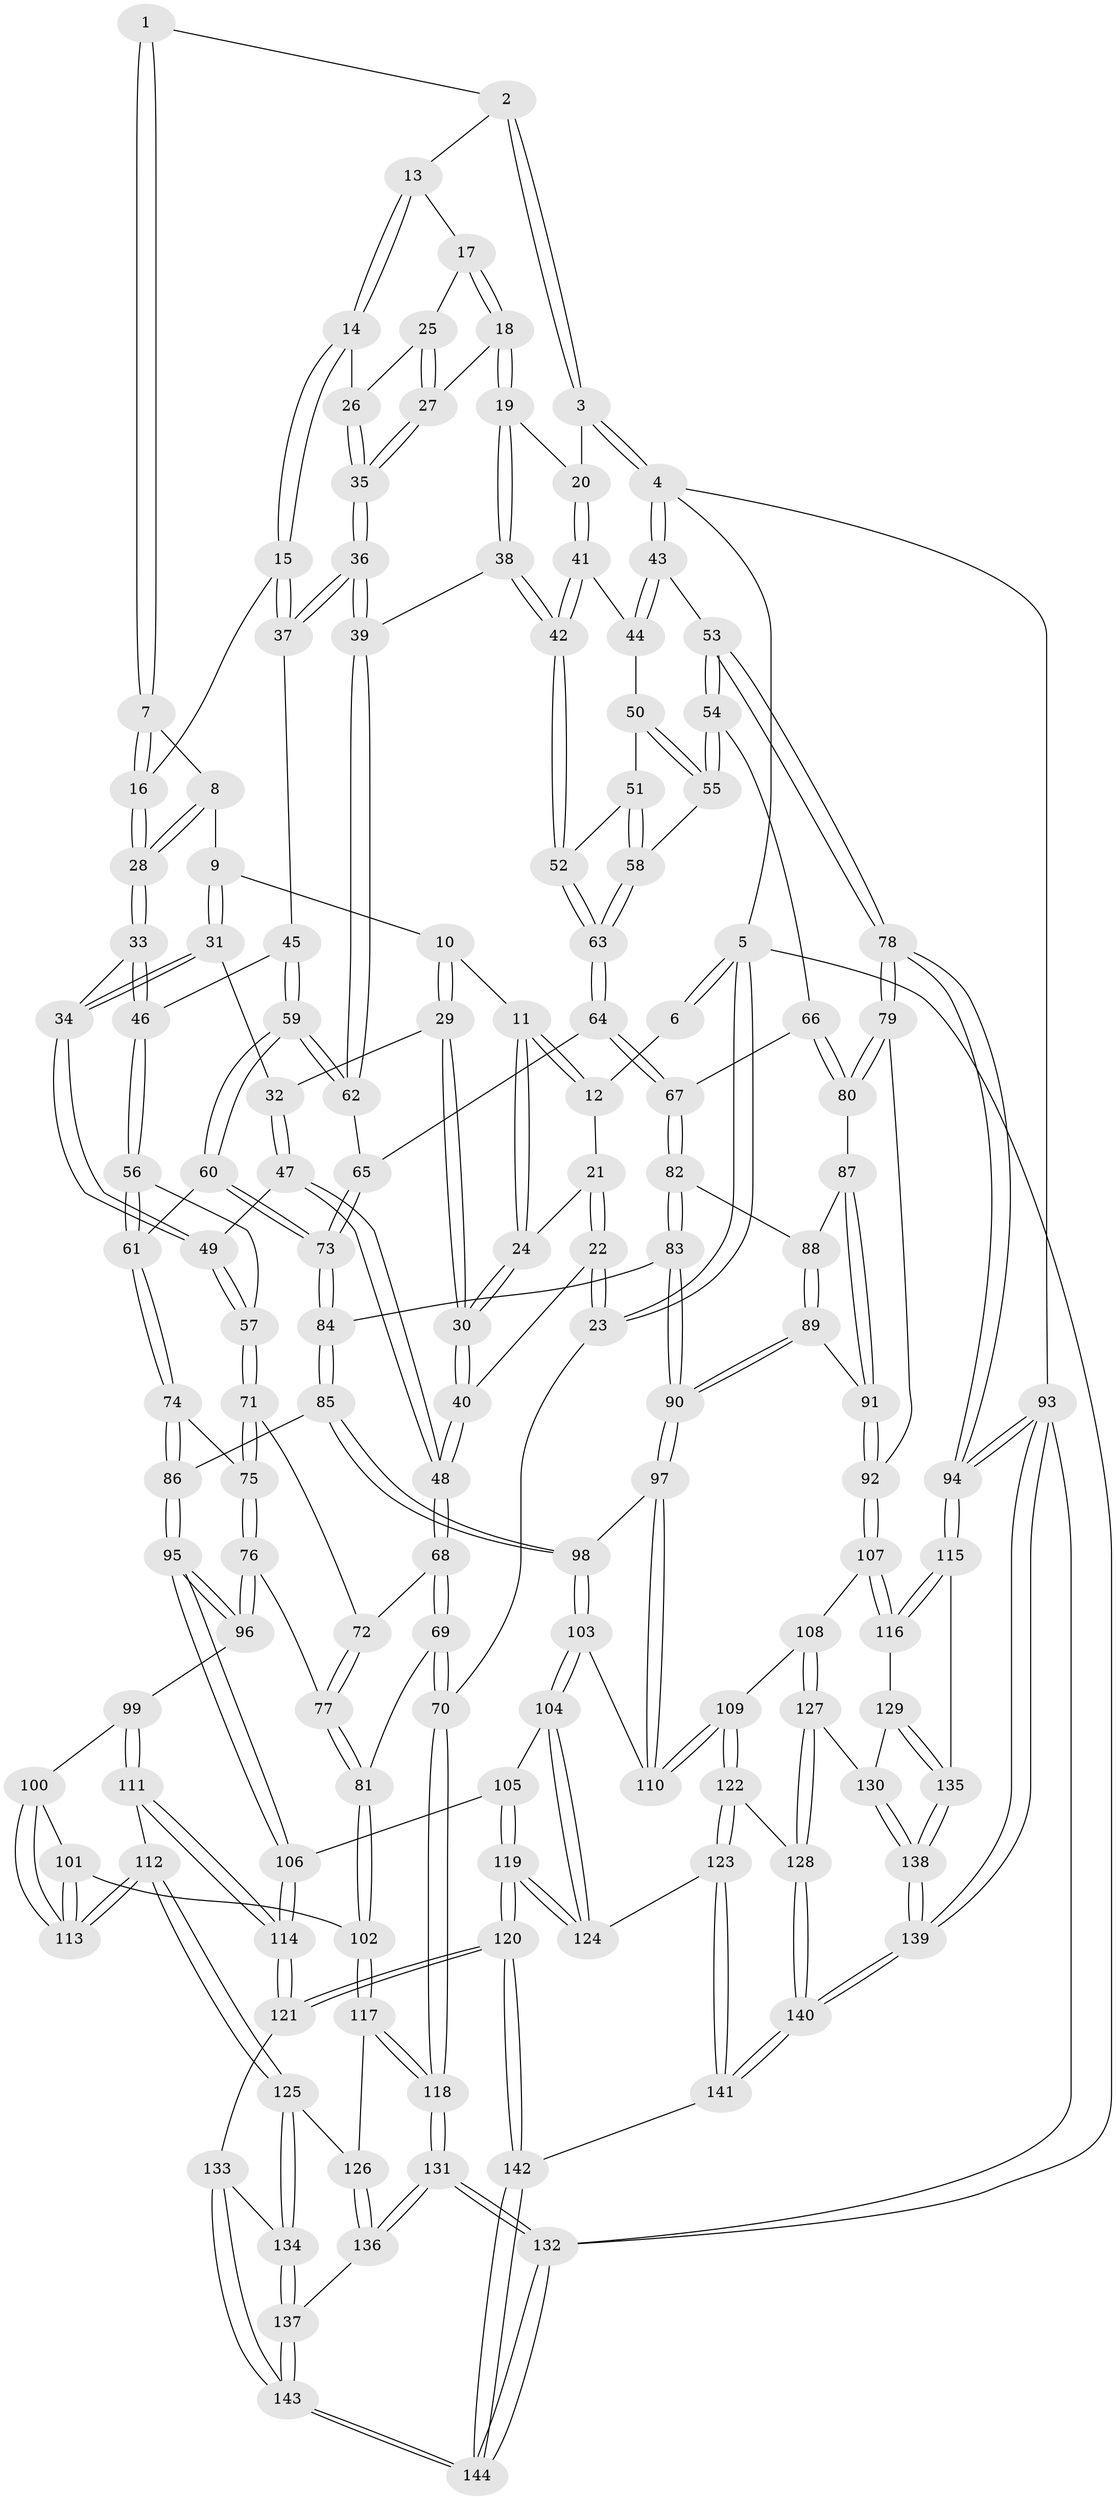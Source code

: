 // coarse degree distribution, {3: 0.10112359550561797, 4: 0.42696629213483145, 7: 0.011235955056179775, 5: 0.38202247191011235, 6: 0.07865168539325842}
// Generated by graph-tools (version 1.1) at 2025/42/03/06/25 10:42:30]
// undirected, 144 vertices, 357 edges
graph export_dot {
graph [start="1"]
  node [color=gray90,style=filled];
  1 [pos="+0.43690929623775104+0"];
  2 [pos="+0.5619768366282231+0"];
  3 [pos="+0.8358462512205604+0"];
  4 [pos="+1+0"];
  5 [pos="+0+0"];
  6 [pos="+0.053947108840958206+0"];
  7 [pos="+0.4310243349826391+0"];
  8 [pos="+0.3354921581563942+0.01986835432836629"];
  9 [pos="+0.2572806940134885+0.07442255184281263"];
  10 [pos="+0.2019958970287434+0.0647280487968885"];
  11 [pos="+0.2002435797443766+0.06413820305672362"];
  12 [pos="+0.14649126365292361+0.003577376956026169"];
  13 [pos="+0.5732266362330014+0"];
  14 [pos="+0.5519656181409156+0.07614814195932942"];
  15 [pos="+0.4981085122693351+0.14872573339182857"];
  16 [pos="+0.4668344189722492+0.1398647308806361"];
  17 [pos="+0.6224849845728182+0.07767006846250231"];
  18 [pos="+0.7040421242814688+0.11260019450406024"];
  19 [pos="+0.7688813558649731+0.0928432733525033"];
  20 [pos="+0.7878366186496367+0.08379805661918756"];
  21 [pos="+0.10160094622113226+0.06100642749490079"];
  22 [pos="+0+0.17691602391877623"];
  23 [pos="+0+0.15202970793224263"];
  24 [pos="+0.1301249259078273+0.15763003783751262"];
  25 [pos="+0.6164926408278657+0.09200971914785684"];
  26 [pos="+0.597705846253506+0.12132092167609265"];
  27 [pos="+0.6557805821132155+0.14784852223439665"];
  28 [pos="+0.3921878214086796+0.1690120578280483"];
  29 [pos="+0.20242748248621947+0.20881241566013092"];
  30 [pos="+0.11242805652338887+0.21208451738814382"];
  31 [pos="+0.278222622527125+0.19762328535642704"];
  32 [pos="+0.23789492253239092+0.21292644022296295"];
  33 [pos="+0.36685863802597934+0.20640904999261217"];
  34 [pos="+0.32889973218155966+0.2126653159398791"];
  35 [pos="+0.6054937773308595+0.19131684860540574"];
  36 [pos="+0.583932577996415+0.23118750936829233"];
  37 [pos="+0.5759906165010577+0.2289335215758706"];
  38 [pos="+0.6507866326876265+0.26910746659313"];
  39 [pos="+0.6100302283966115+0.2648338100659578"];
  40 [pos="+0.059989643800474+0.2429095528284793"];
  41 [pos="+0.7948095352838098+0.09803763176608254"];
  42 [pos="+0.7225015994700573+0.2911985959728251"];
  43 [pos="+1+0.17658611036959868"];
  44 [pos="+0.8803769358592903+0.19250414273801336"];
  45 [pos="+0.46242800831783154+0.28013412446826824"];
  46 [pos="+0.40566336761913846+0.2581726025810655"];
  47 [pos="+0.22727686289927984+0.3716282838185272"];
  48 [pos="+0.1327279225491826+0.3868767298360546"];
  49 [pos="+0.28915862261388015+0.3864818481229645"];
  50 [pos="+0.8789234640649257+0.19658562563125762"];
  51 [pos="+0.8416240077560284+0.24834148012255214"];
  52 [pos="+0.7385818742227557+0.3052738559258351"];
  53 [pos="+1+0.35689829267921014"];
  54 [pos="+1+0.39891764358231124"];
  55 [pos="+0.9241231341199724+0.35303186806097386"];
  56 [pos="+0.3562635936436603+0.40888345865524056"];
  57 [pos="+0.3182342173779654+0.40860845451980216"];
  58 [pos="+0.8633748655004188+0.34485811041957415"];
  59 [pos="+0.47816474299586875+0.42584390713598747"];
  60 [pos="+0.4585755584339639+0.44717599709935213"];
  61 [pos="+0.4557824689406488+0.4489414809898517"];
  62 [pos="+0.5787209384690298+0.38092083459331244"];
  63 [pos="+0.7655659033707197+0.38548012614368443"];
  64 [pos="+0.7560159564137149+0.4394036384796643"];
  65 [pos="+0.6398968823388336+0.42942199260861974"];
  66 [pos="+0.9407059665647958+0.4504686732002377"];
  67 [pos="+0.7672836295550809+0.46177455117339644"];
  68 [pos="+0.11167033544702401+0.4366751797270188"];
  69 [pos="+0+0.5969851329193994"];
  70 [pos="+0+0.6069977822754954"];
  71 [pos="+0.3062607381687767+0.44038704096351583"];
  72 [pos="+0.21974518561280085+0.49964785793698685"];
  73 [pos="+0.6049236117330801+0.5215900442593977"];
  74 [pos="+0.4446780124864217+0.5796303010345994"];
  75 [pos="+0.2947750310133927+0.5792157466927249"];
  76 [pos="+0.25657106469265645+0.6052624785805025"];
  77 [pos="+0.24929592903818035+0.6041863801450409"];
  78 [pos="+1+0.5828672858566813"];
  79 [pos="+0.9709008945274942+0.6114030293783492"];
  80 [pos="+0.9193717560829293+0.5586988619782366"];
  81 [pos="+0.05604974068725342+0.635608662228467"];
  82 [pos="+0.7655142004188265+0.492047013442196"];
  83 [pos="+0.6568557335166625+0.5918644957902145"];
  84 [pos="+0.6259136140367999+0.598496411653107"];
  85 [pos="+0.5871009898843943+0.6368710372464499"];
  86 [pos="+0.45102128363046334+0.5907598865629388"];
  87 [pos="+0.8941315144859119+0.5638956994978493"];
  88 [pos="+0.7804873373686905+0.5139965639170483"];
  89 [pos="+0.8099297404395998+0.6699735779539928"];
  90 [pos="+0.7812104145553712+0.6814705367537354"];
  91 [pos="+0.8186628543573871+0.6714521227343017"];
  92 [pos="+0.9008024744585875+0.7175570504469745"];
  93 [pos="+1+1"];
  94 [pos="+1+0.9271021509983048"];
  95 [pos="+0.3995700720509352+0.7297489025874917"];
  96 [pos="+0.2998802826968941+0.7046124644867542"];
  97 [pos="+0.7626538551434755+0.7062105651342195"];
  98 [pos="+0.5934661188845468+0.6884166587073466"];
  99 [pos="+0.2727698209227313+0.7355208664245542"];
  100 [pos="+0.24701245972996186+0.7432277143281552"];
  101 [pos="+0.13624781103110137+0.7353838490102712"];
  102 [pos="+0.11142416014589851+0.7268717998123106"];
  103 [pos="+0.587417925941738+0.7388023884267795"];
  104 [pos="+0.5780604388523842+0.762640529176278"];
  105 [pos="+0.4589814730029985+0.7629889650490641"];
  106 [pos="+0.4009834031840451+0.7328995801836901"];
  107 [pos="+0.9271656341145847+0.7779623006970935"];
  108 [pos="+0.9076451637884949+0.7862446584300901"];
  109 [pos="+0.7489442382989501+0.7832505921444651"];
  110 [pos="+0.7467173525099468+0.7541532986745095"];
  111 [pos="+0.2925809294681059+0.83378110182999"];
  112 [pos="+0.235834873369169+0.8548629320790846"];
  113 [pos="+0.22444666727474044+0.823781342206189"];
  114 [pos="+0.3517449515024925+0.8474439618616715"];
  115 [pos="+1+0.84190748499678"];
  116 [pos="+0.9611795348564237+0.8031158431697906"];
  117 [pos="+0.10954902184045066+0.817090765896253"];
  118 [pos="+0+1"];
  119 [pos="+0.46211715058267205+0.9311195346106623"];
  120 [pos="+0.4381909933646699+0.9590722800425027"];
  121 [pos="+0.3817387765754634+0.9117735457222879"];
  122 [pos="+0.7308844134944786+0.8579506126920896"];
  123 [pos="+0.6326972716734709+0.8660118601579317"];
  124 [pos="+0.6011022534617947+0.8456670002855562"];
  125 [pos="+0.22252728680051348+0.8734638209232496"];
  126 [pos="+0.13321322983703301+0.867691610114607"];
  127 [pos="+0.7814926043649376+0.8748082644725946"];
  128 [pos="+0.746384417818434+0.8702432807629464"];
  129 [pos="+0.8684721710275064+0.8992164794246152"];
  130 [pos="+0.8017664959971134+0.8912275940268074"];
  131 [pos="+0+1"];
  132 [pos="+0+1"];
  133 [pos="+0.28870200088048287+0.9335470050438314"];
  134 [pos="+0.22845766020844882+0.8940774941614397"];
  135 [pos="+0.8837096555936265+0.9448389360811785"];
  136 [pos="+0.10693695538392119+0.9272782381576078"];
  137 [pos="+0.18523105446511962+1"];
  138 [pos="+0.8583740178594392+1"];
  139 [pos="+0.8627674337252371+1"];
  140 [pos="+0.7403492769671907+1"];
  141 [pos="+0.637088382231347+1"];
  142 [pos="+0.45856744584060594+1"];
  143 [pos="+0.21653452470017037+1"];
  144 [pos="+0.2369887023850056+1"];
  1 -- 2;
  1 -- 7;
  1 -- 7;
  2 -- 3;
  2 -- 3;
  2 -- 13;
  3 -- 4;
  3 -- 4;
  3 -- 20;
  4 -- 5;
  4 -- 43;
  4 -- 43;
  4 -- 93;
  5 -- 6;
  5 -- 6;
  5 -- 23;
  5 -- 23;
  5 -- 132;
  6 -- 12;
  7 -- 8;
  7 -- 16;
  7 -- 16;
  8 -- 9;
  8 -- 28;
  8 -- 28;
  9 -- 10;
  9 -- 31;
  9 -- 31;
  10 -- 11;
  10 -- 29;
  10 -- 29;
  11 -- 12;
  11 -- 12;
  11 -- 24;
  11 -- 24;
  12 -- 21;
  13 -- 14;
  13 -- 14;
  13 -- 17;
  14 -- 15;
  14 -- 15;
  14 -- 26;
  15 -- 16;
  15 -- 37;
  15 -- 37;
  16 -- 28;
  16 -- 28;
  17 -- 18;
  17 -- 18;
  17 -- 25;
  18 -- 19;
  18 -- 19;
  18 -- 27;
  19 -- 20;
  19 -- 38;
  19 -- 38;
  20 -- 41;
  20 -- 41;
  21 -- 22;
  21 -- 22;
  21 -- 24;
  22 -- 23;
  22 -- 23;
  22 -- 40;
  23 -- 70;
  24 -- 30;
  24 -- 30;
  25 -- 26;
  25 -- 27;
  25 -- 27;
  26 -- 35;
  26 -- 35;
  27 -- 35;
  27 -- 35;
  28 -- 33;
  28 -- 33;
  29 -- 30;
  29 -- 30;
  29 -- 32;
  30 -- 40;
  30 -- 40;
  31 -- 32;
  31 -- 34;
  31 -- 34;
  32 -- 47;
  32 -- 47;
  33 -- 34;
  33 -- 46;
  33 -- 46;
  34 -- 49;
  34 -- 49;
  35 -- 36;
  35 -- 36;
  36 -- 37;
  36 -- 37;
  36 -- 39;
  36 -- 39;
  37 -- 45;
  38 -- 39;
  38 -- 42;
  38 -- 42;
  39 -- 62;
  39 -- 62;
  40 -- 48;
  40 -- 48;
  41 -- 42;
  41 -- 42;
  41 -- 44;
  42 -- 52;
  42 -- 52;
  43 -- 44;
  43 -- 44;
  43 -- 53;
  44 -- 50;
  45 -- 46;
  45 -- 59;
  45 -- 59;
  46 -- 56;
  46 -- 56;
  47 -- 48;
  47 -- 48;
  47 -- 49;
  48 -- 68;
  48 -- 68;
  49 -- 57;
  49 -- 57;
  50 -- 51;
  50 -- 55;
  50 -- 55;
  51 -- 52;
  51 -- 58;
  51 -- 58;
  52 -- 63;
  52 -- 63;
  53 -- 54;
  53 -- 54;
  53 -- 78;
  53 -- 78;
  54 -- 55;
  54 -- 55;
  54 -- 66;
  55 -- 58;
  56 -- 57;
  56 -- 61;
  56 -- 61;
  57 -- 71;
  57 -- 71;
  58 -- 63;
  58 -- 63;
  59 -- 60;
  59 -- 60;
  59 -- 62;
  59 -- 62;
  60 -- 61;
  60 -- 73;
  60 -- 73;
  61 -- 74;
  61 -- 74;
  62 -- 65;
  63 -- 64;
  63 -- 64;
  64 -- 65;
  64 -- 67;
  64 -- 67;
  65 -- 73;
  65 -- 73;
  66 -- 67;
  66 -- 80;
  66 -- 80;
  67 -- 82;
  67 -- 82;
  68 -- 69;
  68 -- 69;
  68 -- 72;
  69 -- 70;
  69 -- 70;
  69 -- 81;
  70 -- 118;
  70 -- 118;
  71 -- 72;
  71 -- 75;
  71 -- 75;
  72 -- 77;
  72 -- 77;
  73 -- 84;
  73 -- 84;
  74 -- 75;
  74 -- 86;
  74 -- 86;
  75 -- 76;
  75 -- 76;
  76 -- 77;
  76 -- 96;
  76 -- 96;
  77 -- 81;
  77 -- 81;
  78 -- 79;
  78 -- 79;
  78 -- 94;
  78 -- 94;
  79 -- 80;
  79 -- 80;
  79 -- 92;
  80 -- 87;
  81 -- 102;
  81 -- 102;
  82 -- 83;
  82 -- 83;
  82 -- 88;
  83 -- 84;
  83 -- 90;
  83 -- 90;
  84 -- 85;
  84 -- 85;
  85 -- 86;
  85 -- 98;
  85 -- 98;
  86 -- 95;
  86 -- 95;
  87 -- 88;
  87 -- 91;
  87 -- 91;
  88 -- 89;
  88 -- 89;
  89 -- 90;
  89 -- 90;
  89 -- 91;
  90 -- 97;
  90 -- 97;
  91 -- 92;
  91 -- 92;
  92 -- 107;
  92 -- 107;
  93 -- 94;
  93 -- 94;
  93 -- 139;
  93 -- 139;
  93 -- 132;
  94 -- 115;
  94 -- 115;
  95 -- 96;
  95 -- 96;
  95 -- 106;
  95 -- 106;
  96 -- 99;
  97 -- 98;
  97 -- 110;
  97 -- 110;
  98 -- 103;
  98 -- 103;
  99 -- 100;
  99 -- 111;
  99 -- 111;
  100 -- 101;
  100 -- 113;
  100 -- 113;
  101 -- 102;
  101 -- 113;
  101 -- 113;
  102 -- 117;
  102 -- 117;
  103 -- 104;
  103 -- 104;
  103 -- 110;
  104 -- 105;
  104 -- 124;
  104 -- 124;
  105 -- 106;
  105 -- 119;
  105 -- 119;
  106 -- 114;
  106 -- 114;
  107 -- 108;
  107 -- 116;
  107 -- 116;
  108 -- 109;
  108 -- 127;
  108 -- 127;
  109 -- 110;
  109 -- 110;
  109 -- 122;
  109 -- 122;
  111 -- 112;
  111 -- 114;
  111 -- 114;
  112 -- 113;
  112 -- 113;
  112 -- 125;
  112 -- 125;
  114 -- 121;
  114 -- 121;
  115 -- 116;
  115 -- 116;
  115 -- 135;
  116 -- 129;
  117 -- 118;
  117 -- 118;
  117 -- 126;
  118 -- 131;
  118 -- 131;
  119 -- 120;
  119 -- 120;
  119 -- 124;
  119 -- 124;
  120 -- 121;
  120 -- 121;
  120 -- 142;
  120 -- 142;
  121 -- 133;
  122 -- 123;
  122 -- 123;
  122 -- 128;
  123 -- 124;
  123 -- 141;
  123 -- 141;
  125 -- 126;
  125 -- 134;
  125 -- 134;
  126 -- 136;
  126 -- 136;
  127 -- 128;
  127 -- 128;
  127 -- 130;
  128 -- 140;
  128 -- 140;
  129 -- 130;
  129 -- 135;
  129 -- 135;
  130 -- 138;
  130 -- 138;
  131 -- 132;
  131 -- 132;
  131 -- 136;
  131 -- 136;
  132 -- 144;
  132 -- 144;
  133 -- 134;
  133 -- 143;
  133 -- 143;
  134 -- 137;
  134 -- 137;
  135 -- 138;
  135 -- 138;
  136 -- 137;
  137 -- 143;
  137 -- 143;
  138 -- 139;
  138 -- 139;
  139 -- 140;
  139 -- 140;
  140 -- 141;
  140 -- 141;
  141 -- 142;
  142 -- 144;
  142 -- 144;
  143 -- 144;
  143 -- 144;
}
